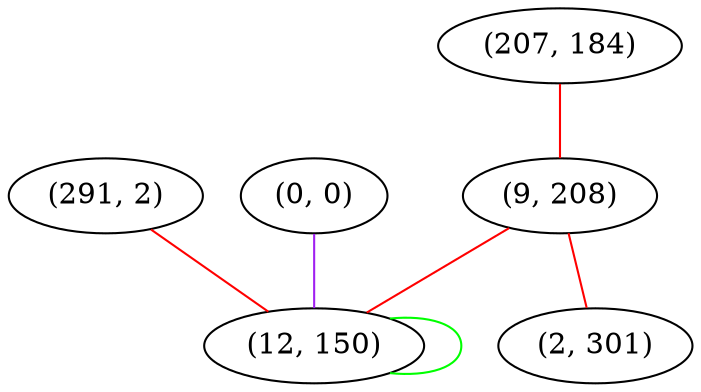 graph "" {
"(291, 2)";
"(0, 0)";
"(207, 184)";
"(9, 208)";
"(2, 301)";
"(12, 150)";
"(291, 2)" -- "(12, 150)"  [color=red, key=0, weight=1];
"(0, 0)" -- "(12, 150)"  [color=purple, key=0, weight=4];
"(207, 184)" -- "(9, 208)"  [color=red, key=0, weight=1];
"(9, 208)" -- "(2, 301)"  [color=red, key=0, weight=1];
"(9, 208)" -- "(12, 150)"  [color=red, key=0, weight=1];
"(12, 150)" -- "(12, 150)"  [color=green, key=0, weight=2];
}
